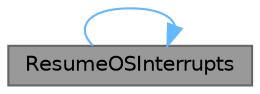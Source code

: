 digraph "ResumeOSInterrupts"
{
 // LATEX_PDF_SIZE
  bgcolor="transparent";
  edge [fontname=Helvetica,fontsize=10,labelfontname=Helvetica,labelfontsize=10];
  node [fontname=Helvetica,fontsize=10,shape=box,height=0.2,width=0.4];
  rankdir="RL";
  Node1 [id="Node000001",label="ResumeOSInterrupts",height=0.2,width=0.4,color="gray40", fillcolor="grey60", style="filled", fontcolor="black",tooltip="Resumes the interrupt status saved with SuspendOSInterrupts()."];
  Node1 -> Node1 [id="edge1_Node000001_Node000001",dir="back",color="steelblue1",style="solid",tooltip=" "];
}
